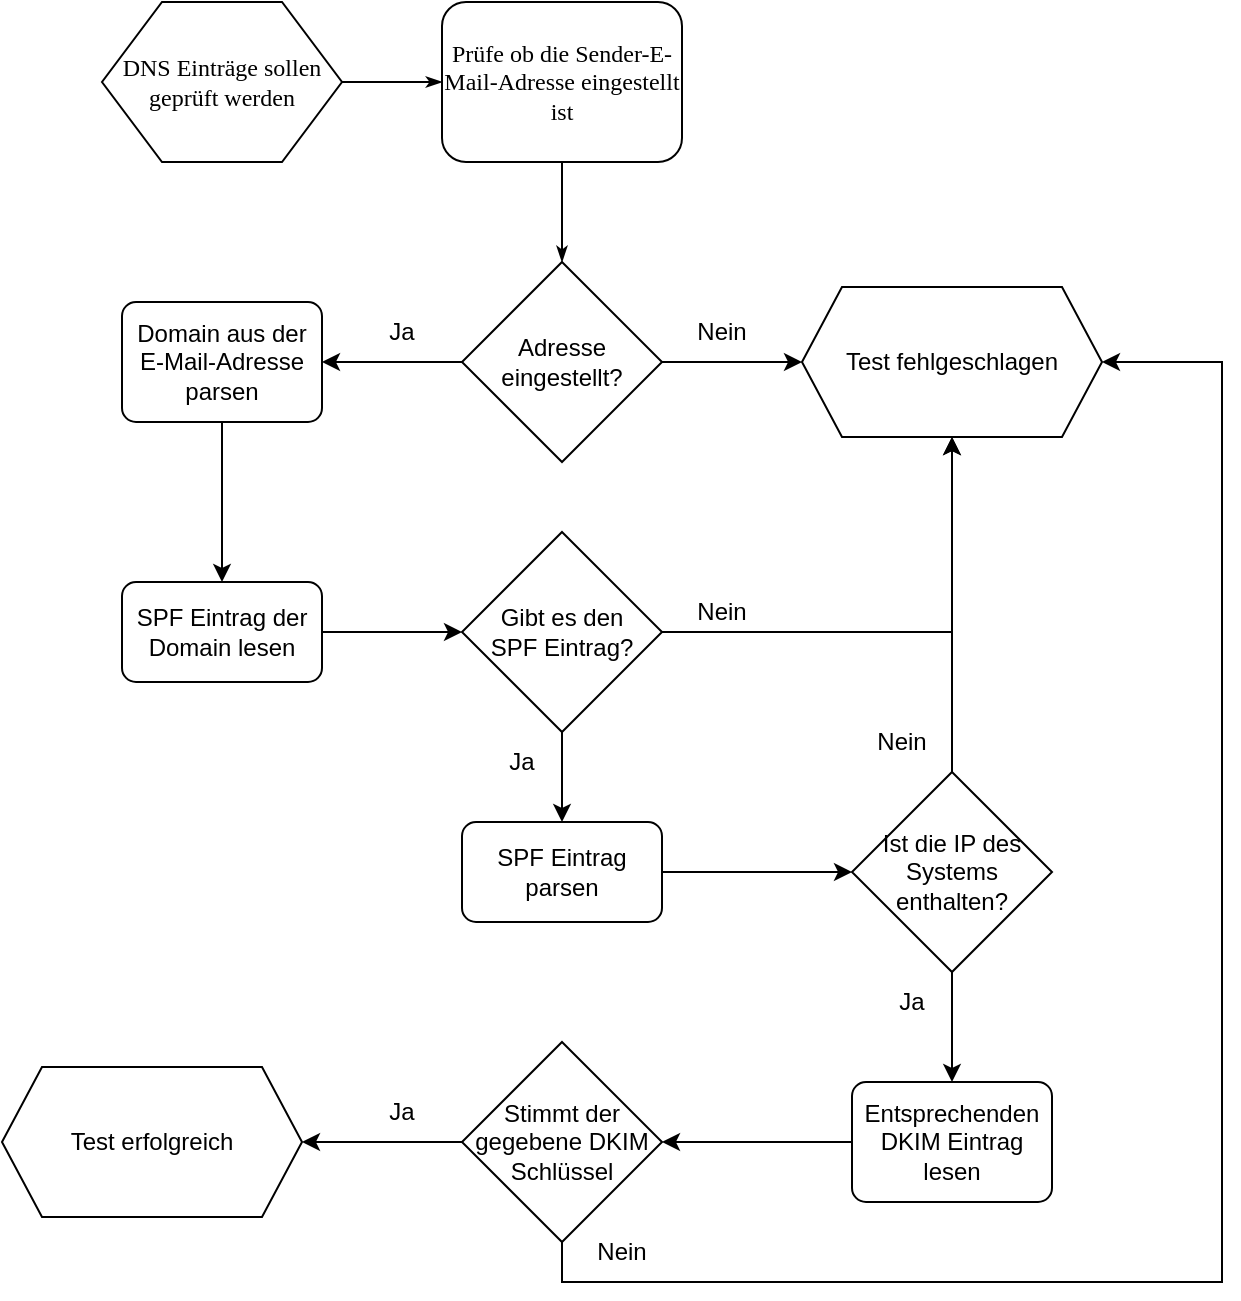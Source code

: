 <mxfile version="17.1.4" type="github">
  <diagram name="Page-1" id="8ce9d11a-91a2-4d17-14d8-a56ed91bf033">
    <mxGraphModel dx="2062" dy="1118" grid="1" gridSize="10" guides="1" tooltips="1" connect="1" arrows="1" fold="1" page="1" pageScale="1" pageWidth="1100" pageHeight="850" background="none" math="0" shadow="0">
      <root>
        <mxCell id="0" />
        <mxCell id="1" parent="0" />
        <mxCell id="17ea667e15c223fc-43" style="edgeStyle=orthogonalEdgeStyle;rounded=1;html=1;labelBackgroundColor=none;startArrow=none;startFill=0;startSize=5;endArrow=classicThin;endFill=1;endSize=5;jettySize=auto;orthogonalLoop=1;strokeWidth=1;fontFamily=Verdana;fontSize=8" parent="1" source="17ea667e15c223fc-13" target="17ea667e15c223fc-14" edge="1">
          <mxGeometry relative="1" as="geometry" />
        </mxCell>
        <mxCell id="17ea667e15c223fc-13" value="DNS Einträge sollen geprüft werden" style="shape=hexagon;perimeter=hexagonPerimeter;whiteSpace=wrap;html=1;rounded=0;shadow=0;labelBackgroundColor=none;strokeWidth=1;fontFamily=Verdana;fontSize=12;align=center;" parent="1" vertex="1">
          <mxGeometry x="300" y="60" width="120" height="80" as="geometry" />
        </mxCell>
        <mxCell id="17ea667e15c223fc-44" style="edgeStyle=orthogonalEdgeStyle;rounded=1;html=1;labelBackgroundColor=none;startArrow=none;startFill=0;startSize=5;endArrow=classicThin;endFill=1;endSize=5;jettySize=auto;orthogonalLoop=1;strokeWidth=1;fontFamily=Verdana;fontSize=8;entryX=0.5;entryY=0;entryDx=0;entryDy=0;entryPerimeter=0;" parent="1" source="17ea667e15c223fc-14" target="AFtI0mJJeP0NbjCr_A5s-1" edge="1">
          <mxGeometry relative="1" as="geometry">
            <mxPoint x="530" y="190" as="targetPoint" />
          </mxGeometry>
        </mxCell>
        <mxCell id="17ea667e15c223fc-14" value="Prüfe ob die Sender-E-Mail-Adresse eingestellt ist" style="rounded=1;whiteSpace=wrap;html=1;shadow=0;labelBackgroundColor=none;strokeWidth=1;fontFamily=Verdana;fontSize=12;align=center;" parent="1" vertex="1">
          <mxGeometry x="470" y="60" width="120" height="80" as="geometry" />
        </mxCell>
        <mxCell id="AFtI0mJJeP0NbjCr_A5s-10" style="edgeStyle=orthogonalEdgeStyle;rounded=0;orthogonalLoop=1;jettySize=auto;html=1;entryX=0;entryY=0.5;entryDx=0;entryDy=0;" edge="1" parent="1" source="AFtI0mJJeP0NbjCr_A5s-1" target="AFtI0mJJeP0NbjCr_A5s-16">
          <mxGeometry relative="1" as="geometry">
            <mxPoint x="630" y="240" as="targetPoint" />
          </mxGeometry>
        </mxCell>
        <mxCell id="AFtI0mJJeP0NbjCr_A5s-1" value="Adresse eingestellt?" style="strokeWidth=1;html=1;shape=mxgraph.flowchart.decision;whiteSpace=wrap;" vertex="1" parent="1">
          <mxGeometry x="480" y="190" width="100" height="100" as="geometry" />
        </mxCell>
        <mxCell id="AFtI0mJJeP0NbjCr_A5s-11" value="Nein" style="text;html=1;strokeColor=none;fillColor=none;align=center;verticalAlign=middle;whiteSpace=wrap;rounded=0;" vertex="1" parent="1">
          <mxGeometry x="580" y="210" width="60" height="30" as="geometry" />
        </mxCell>
        <mxCell id="AFtI0mJJeP0NbjCr_A5s-12" value="Ja" style="text;html=1;strokeColor=none;fillColor=none;align=center;verticalAlign=middle;whiteSpace=wrap;rounded=0;" vertex="1" parent="1">
          <mxGeometry x="420" y="210" width="60" height="30" as="geometry" />
        </mxCell>
        <mxCell id="AFtI0mJJeP0NbjCr_A5s-13" value="Domain aus der E-Mail-Adresse parsen" style="rounded=1;whiteSpace=wrap;html=1;absoluteArcSize=1;arcSize=14;strokeWidth=1;" vertex="1" parent="1">
          <mxGeometry x="310" y="210" width="100" height="60" as="geometry" />
        </mxCell>
        <mxCell id="AFtI0mJJeP0NbjCr_A5s-16" value="Test fehlgeschlagen" style="shape=hexagon;perimeter=hexagonPerimeter2;whiteSpace=wrap;html=1;fixedSize=1;strokeWidth=1;" vertex="1" parent="1">
          <mxGeometry x="650" y="202.5" width="150" height="75" as="geometry" />
        </mxCell>
        <mxCell id="AFtI0mJJeP0NbjCr_A5s-17" value="SPF Eintrag der Domain lesen" style="rounded=1;whiteSpace=wrap;html=1;absoluteArcSize=1;arcSize=14;strokeWidth=1;" vertex="1" parent="1">
          <mxGeometry x="310" y="350" width="100" height="50" as="geometry" />
        </mxCell>
        <mxCell id="AFtI0mJJeP0NbjCr_A5s-18" style="edgeStyle=orthogonalEdgeStyle;rounded=0;orthogonalLoop=1;jettySize=auto;html=1;entryX=0.5;entryY=0;entryDx=0;entryDy=0;exitX=0.5;exitY=1;exitDx=0;exitDy=0;" edge="1" parent="1" source="AFtI0mJJeP0NbjCr_A5s-13" target="AFtI0mJJeP0NbjCr_A5s-17">
          <mxGeometry relative="1" as="geometry">
            <mxPoint x="540" y="350" as="targetPoint" />
            <mxPoint x="540" y="300" as="sourcePoint" />
          </mxGeometry>
        </mxCell>
        <mxCell id="AFtI0mJJeP0NbjCr_A5s-19" value="Gibt es den&lt;br&gt;SPF Eintrag?" style="strokeWidth=1;html=1;shape=mxgraph.flowchart.decision;whiteSpace=wrap;" vertex="1" parent="1">
          <mxGeometry x="480" y="325" width="100" height="100" as="geometry" />
        </mxCell>
        <mxCell id="AFtI0mJJeP0NbjCr_A5s-20" style="edgeStyle=orthogonalEdgeStyle;rounded=0;orthogonalLoop=1;jettySize=auto;html=1;exitX=1;exitY=0.5;exitDx=0;exitDy=0;entryX=0;entryY=0.5;entryDx=0;entryDy=0;entryPerimeter=0;" edge="1" parent="1" source="AFtI0mJJeP0NbjCr_A5s-17" target="AFtI0mJJeP0NbjCr_A5s-19">
          <mxGeometry relative="1" as="geometry">
            <mxPoint x="450" y="330" as="targetPoint" />
            <mxPoint x="540" y="410" as="sourcePoint" />
            <Array as="points">
              <mxPoint x="450" y="375" />
              <mxPoint x="450" y="375" />
            </Array>
          </mxGeometry>
        </mxCell>
        <mxCell id="AFtI0mJJeP0NbjCr_A5s-21" style="edgeStyle=orthogonalEdgeStyle;rounded=0;orthogonalLoop=1;jettySize=auto;html=1;entryX=0.5;entryY=1;entryDx=0;entryDy=0;exitX=1;exitY=0.5;exitDx=0;exitDy=0;exitPerimeter=0;" edge="1" parent="1" target="AFtI0mJJeP0NbjCr_A5s-16" source="AFtI0mJJeP0NbjCr_A5s-19">
          <mxGeometry relative="1" as="geometry">
            <mxPoint x="610" y="580" as="sourcePoint" />
            <mxPoint x="650" y="375" as="targetPoint" />
          </mxGeometry>
        </mxCell>
        <mxCell id="AFtI0mJJeP0NbjCr_A5s-22" value="Nein" style="text;html=1;strokeColor=none;fillColor=none;align=center;verticalAlign=middle;whiteSpace=wrap;rounded=0;" vertex="1" parent="1">
          <mxGeometry x="580" y="350" width="60" height="30" as="geometry" />
        </mxCell>
        <mxCell id="AFtI0mJJeP0NbjCr_A5s-24" style="edgeStyle=orthogonalEdgeStyle;rounded=0;orthogonalLoop=1;jettySize=auto;html=1;entryX=1;entryY=0.5;entryDx=0;entryDy=0;exitX=0;exitY=0.5;exitDx=0;exitDy=0;exitPerimeter=0;" edge="1" parent="1" source="AFtI0mJJeP0NbjCr_A5s-1" target="AFtI0mJJeP0NbjCr_A5s-13">
          <mxGeometry relative="1" as="geometry">
            <mxPoint x="530" y="340" as="targetPoint" />
            <mxPoint x="530" y="290" as="sourcePoint" />
          </mxGeometry>
        </mxCell>
        <mxCell id="AFtI0mJJeP0NbjCr_A5s-26" value="Ja" style="text;html=1;strokeColor=none;fillColor=none;align=center;verticalAlign=middle;whiteSpace=wrap;rounded=0;" vertex="1" parent="1">
          <mxGeometry x="480" y="425" width="60" height="30" as="geometry" />
        </mxCell>
        <mxCell id="AFtI0mJJeP0NbjCr_A5s-29" style="edgeStyle=orthogonalEdgeStyle;rounded=0;orthogonalLoop=1;jettySize=auto;html=1;exitX=0.5;exitY=1;exitDx=0;exitDy=0;exitPerimeter=0;entryX=0.5;entryY=0;entryDx=0;entryDy=0;" edge="1" parent="1" source="AFtI0mJJeP0NbjCr_A5s-19" target="AFtI0mJJeP0NbjCr_A5s-30">
          <mxGeometry relative="1" as="geometry">
            <mxPoint x="530" y="480" as="targetPoint" />
            <mxPoint x="370" y="280" as="sourcePoint" />
          </mxGeometry>
        </mxCell>
        <mxCell id="AFtI0mJJeP0NbjCr_A5s-30" value="SPF Eintrag parsen" style="rounded=1;whiteSpace=wrap;html=1;absoluteArcSize=1;arcSize=14;strokeWidth=1;" vertex="1" parent="1">
          <mxGeometry x="480" y="470" width="100" height="50" as="geometry" />
        </mxCell>
        <mxCell id="AFtI0mJJeP0NbjCr_A5s-31" value="Ist die IP des Systems enthalten?" style="strokeWidth=1;html=1;shape=mxgraph.flowchart.decision;whiteSpace=wrap;" vertex="1" parent="1">
          <mxGeometry x="675" y="445" width="100" height="100" as="geometry" />
        </mxCell>
        <mxCell id="AFtI0mJJeP0NbjCr_A5s-32" style="edgeStyle=orthogonalEdgeStyle;rounded=0;orthogonalLoop=1;jettySize=auto;html=1;exitX=1;exitY=0.5;exitDx=0;exitDy=0;" edge="1" parent="1" source="AFtI0mJJeP0NbjCr_A5s-30" target="AFtI0mJJeP0NbjCr_A5s-31">
          <mxGeometry relative="1" as="geometry">
            <mxPoint x="540" y="480" as="targetPoint" />
            <mxPoint x="540" y="435" as="sourcePoint" />
          </mxGeometry>
        </mxCell>
        <mxCell id="AFtI0mJJeP0NbjCr_A5s-33" style="edgeStyle=orthogonalEdgeStyle;rounded=0;orthogonalLoop=1;jettySize=auto;html=1;exitX=0.5;exitY=0;exitDx=0;exitDy=0;exitPerimeter=0;entryX=0.5;entryY=1;entryDx=0;entryDy=0;" edge="1" parent="1" source="AFtI0mJJeP0NbjCr_A5s-31" target="AFtI0mJJeP0NbjCr_A5s-16">
          <mxGeometry relative="1" as="geometry">
            <mxPoint x="685" y="505" as="targetPoint" />
            <mxPoint x="590" y="505" as="sourcePoint" />
          </mxGeometry>
        </mxCell>
        <mxCell id="AFtI0mJJeP0NbjCr_A5s-34" value="Nein" style="text;html=1;strokeColor=none;fillColor=none;align=center;verticalAlign=middle;whiteSpace=wrap;rounded=0;" vertex="1" parent="1">
          <mxGeometry x="670" y="415" width="60" height="30" as="geometry" />
        </mxCell>
        <mxCell id="AFtI0mJJeP0NbjCr_A5s-35" style="edgeStyle=orthogonalEdgeStyle;rounded=0;orthogonalLoop=1;jettySize=auto;html=1;exitX=0.5;exitY=1;exitDx=0;exitDy=0;exitPerimeter=0;entryX=0.5;entryY=0;entryDx=0;entryDy=0;" edge="1" parent="1" source="AFtI0mJJeP0NbjCr_A5s-31" target="AFtI0mJJeP0NbjCr_A5s-37">
          <mxGeometry relative="1" as="geometry">
            <mxPoint x="725" y="600" as="targetPoint" />
            <mxPoint x="590" y="505" as="sourcePoint" />
          </mxGeometry>
        </mxCell>
        <mxCell id="AFtI0mJJeP0NbjCr_A5s-36" value="Ja" style="text;html=1;strokeColor=none;fillColor=none;align=center;verticalAlign=middle;whiteSpace=wrap;rounded=0;" vertex="1" parent="1">
          <mxGeometry x="675" y="545" width="60" height="30" as="geometry" />
        </mxCell>
        <mxCell id="AFtI0mJJeP0NbjCr_A5s-37" value="Entsprechenden DKIM Eintrag lesen" style="rounded=1;whiteSpace=wrap;html=1;absoluteArcSize=1;arcSize=14;strokeWidth=1;" vertex="1" parent="1">
          <mxGeometry x="675" y="600" width="100" height="60" as="geometry" />
        </mxCell>
        <mxCell id="AFtI0mJJeP0NbjCr_A5s-38" value="Stimmt der gegebene DKIM Schlüssel" style="strokeWidth=1;html=1;shape=mxgraph.flowchart.decision;whiteSpace=wrap;" vertex="1" parent="1">
          <mxGeometry x="480" y="580" width="100" height="100" as="geometry" />
        </mxCell>
        <mxCell id="AFtI0mJJeP0NbjCr_A5s-39" style="edgeStyle=orthogonalEdgeStyle;rounded=0;orthogonalLoop=1;jettySize=auto;html=1;exitX=0;exitY=0.5;exitDx=0;exitDy=0;entryX=1;entryY=0.5;entryDx=0;entryDy=0;entryPerimeter=0;" edge="1" parent="1" source="AFtI0mJJeP0NbjCr_A5s-37" target="AFtI0mJJeP0NbjCr_A5s-38">
          <mxGeometry relative="1" as="geometry">
            <mxPoint x="735" y="610" as="targetPoint" />
            <mxPoint x="735" y="555" as="sourcePoint" />
          </mxGeometry>
        </mxCell>
        <mxCell id="AFtI0mJJeP0NbjCr_A5s-40" style="edgeStyle=orthogonalEdgeStyle;rounded=0;orthogonalLoop=1;jettySize=auto;html=1;exitX=0.5;exitY=1;exitDx=0;exitDy=0;entryX=1;entryY=0.5;entryDx=0;entryDy=0;exitPerimeter=0;" edge="1" parent="1" source="AFtI0mJJeP0NbjCr_A5s-38" target="AFtI0mJJeP0NbjCr_A5s-16">
          <mxGeometry relative="1" as="geometry">
            <mxPoint x="590" y="635" as="targetPoint" />
            <mxPoint x="685" y="635" as="sourcePoint" />
            <Array as="points">
              <mxPoint x="530" y="700" />
              <mxPoint x="860" y="700" />
              <mxPoint x="860" y="240" />
            </Array>
          </mxGeometry>
        </mxCell>
        <mxCell id="AFtI0mJJeP0NbjCr_A5s-41" value="Nein" style="text;html=1;strokeColor=none;fillColor=none;align=center;verticalAlign=middle;whiteSpace=wrap;rounded=0;" vertex="1" parent="1">
          <mxGeometry x="530" y="670" width="60" height="30" as="geometry" />
        </mxCell>
        <mxCell id="AFtI0mJJeP0NbjCr_A5s-42" style="edgeStyle=orthogonalEdgeStyle;rounded=0;orthogonalLoop=1;jettySize=auto;html=1;exitX=0;exitY=0.5;exitDx=0;exitDy=0;exitPerimeter=0;entryX=1;entryY=0.5;entryDx=0;entryDy=0;" edge="1" parent="1" source="AFtI0mJJeP0NbjCr_A5s-38" target="AFtI0mJJeP0NbjCr_A5s-43">
          <mxGeometry relative="1" as="geometry">
            <mxPoint x="410" y="620" as="targetPoint" />
            <mxPoint x="685" y="635" as="sourcePoint" />
          </mxGeometry>
        </mxCell>
        <mxCell id="AFtI0mJJeP0NbjCr_A5s-43" value="Test erfolgreich" style="shape=hexagon;perimeter=hexagonPerimeter2;whiteSpace=wrap;html=1;fixedSize=1;strokeWidth=1;" vertex="1" parent="1">
          <mxGeometry x="250" y="592.5" width="150" height="75" as="geometry" />
        </mxCell>
        <mxCell id="AFtI0mJJeP0NbjCr_A5s-44" value="Ja" style="text;html=1;strokeColor=none;fillColor=none;align=center;verticalAlign=middle;whiteSpace=wrap;rounded=0;" vertex="1" parent="1">
          <mxGeometry x="420" y="600" width="60" height="30" as="geometry" />
        </mxCell>
      </root>
    </mxGraphModel>
  </diagram>
</mxfile>
